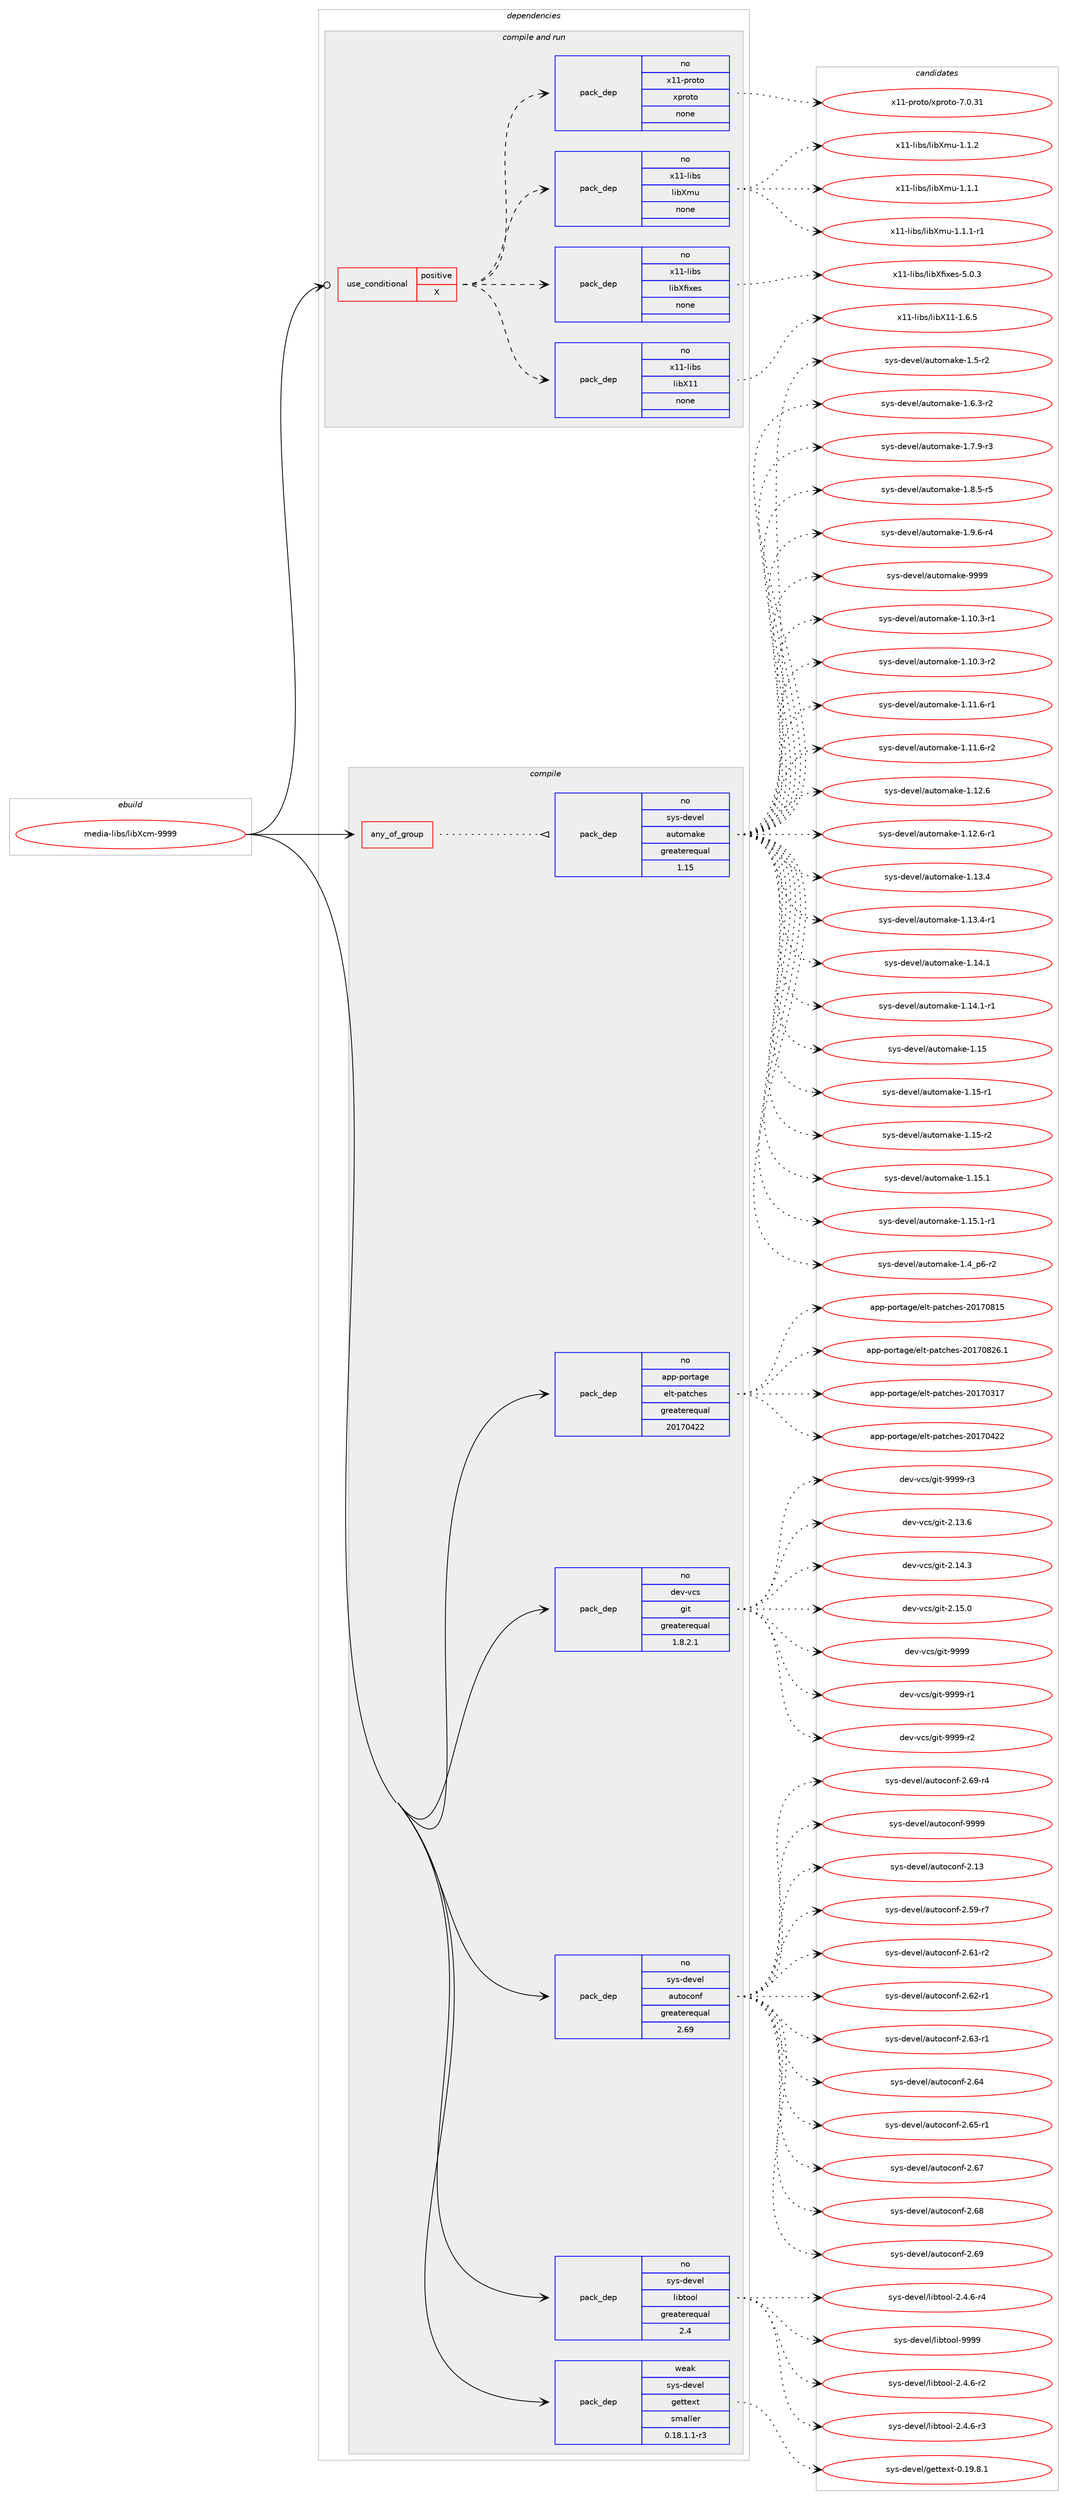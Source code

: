 digraph prolog {

# *************
# Graph options
# *************

newrank=true;
concentrate=true;
compound=true;
graph [rankdir=LR,fontname=Helvetica,fontsize=10,ranksep=1.5];#, ranksep=2.5, nodesep=0.2];
edge  [arrowhead=vee];
node  [fontname=Helvetica,fontsize=10];

# **********
# The ebuild
# **********

subgraph cluster_leftcol {
color=gray;
rank=same;
label=<<i>ebuild</i>>;
id [label="media-libs/libXcm-9999", color=red, width=4, href="../media-libs/libXcm-9999.svg"];
}

# ****************
# The dependencies
# ****************

subgraph cluster_midcol {
color=gray;
label=<<i>dependencies</i>>;
subgraph cluster_compile {
fillcolor="#eeeeee";
style=filled;
label=<<i>compile</i>>;
subgraph any5455 {
dependency362484 [label=<<TABLE BORDER="0" CELLBORDER="1" CELLSPACING="0" CELLPADDING="4"><TR><TD CELLPADDING="10">any_of_group</TD></TR></TABLE>>, shape=none, color=red];subgraph pack267445 {
dependency362485 [label=<<TABLE BORDER="0" CELLBORDER="1" CELLSPACING="0" CELLPADDING="4" WIDTH="220"><TR><TD ROWSPAN="6" CELLPADDING="30">pack_dep</TD></TR><TR><TD WIDTH="110">no</TD></TR><TR><TD>sys-devel</TD></TR><TR><TD>automake</TD></TR><TR><TD>greaterequal</TD></TR><TR><TD>1.15</TD></TR></TABLE>>, shape=none, color=blue];
}
dependency362484:e -> dependency362485:w [weight=20,style="dotted",arrowhead="oinv"];
}
id:e -> dependency362484:w [weight=20,style="solid",arrowhead="vee"];
subgraph pack267446 {
dependency362486 [label=<<TABLE BORDER="0" CELLBORDER="1" CELLSPACING="0" CELLPADDING="4" WIDTH="220"><TR><TD ROWSPAN="6" CELLPADDING="30">pack_dep</TD></TR><TR><TD WIDTH="110">no</TD></TR><TR><TD>app-portage</TD></TR><TR><TD>elt-patches</TD></TR><TR><TD>greaterequal</TD></TR><TR><TD>20170422</TD></TR></TABLE>>, shape=none, color=blue];
}
id:e -> dependency362486:w [weight=20,style="solid",arrowhead="vee"];
subgraph pack267447 {
dependency362487 [label=<<TABLE BORDER="0" CELLBORDER="1" CELLSPACING="0" CELLPADDING="4" WIDTH="220"><TR><TD ROWSPAN="6" CELLPADDING="30">pack_dep</TD></TR><TR><TD WIDTH="110">no</TD></TR><TR><TD>dev-vcs</TD></TR><TR><TD>git</TD></TR><TR><TD>greaterequal</TD></TR><TR><TD>1.8.2.1</TD></TR></TABLE>>, shape=none, color=blue];
}
id:e -> dependency362487:w [weight=20,style="solid",arrowhead="vee"];
subgraph pack267448 {
dependency362488 [label=<<TABLE BORDER="0" CELLBORDER="1" CELLSPACING="0" CELLPADDING="4" WIDTH="220"><TR><TD ROWSPAN="6" CELLPADDING="30">pack_dep</TD></TR><TR><TD WIDTH="110">no</TD></TR><TR><TD>sys-devel</TD></TR><TR><TD>autoconf</TD></TR><TR><TD>greaterequal</TD></TR><TR><TD>2.69</TD></TR></TABLE>>, shape=none, color=blue];
}
id:e -> dependency362488:w [weight=20,style="solid",arrowhead="vee"];
subgraph pack267449 {
dependency362489 [label=<<TABLE BORDER="0" CELLBORDER="1" CELLSPACING="0" CELLPADDING="4" WIDTH="220"><TR><TD ROWSPAN="6" CELLPADDING="30">pack_dep</TD></TR><TR><TD WIDTH="110">no</TD></TR><TR><TD>sys-devel</TD></TR><TR><TD>libtool</TD></TR><TR><TD>greaterequal</TD></TR><TR><TD>2.4</TD></TR></TABLE>>, shape=none, color=blue];
}
id:e -> dependency362489:w [weight=20,style="solid",arrowhead="vee"];
subgraph pack267450 {
dependency362490 [label=<<TABLE BORDER="0" CELLBORDER="1" CELLSPACING="0" CELLPADDING="4" WIDTH="220"><TR><TD ROWSPAN="6" CELLPADDING="30">pack_dep</TD></TR><TR><TD WIDTH="110">weak</TD></TR><TR><TD>sys-devel</TD></TR><TR><TD>gettext</TD></TR><TR><TD>smaller</TD></TR><TR><TD>0.18.1.1-r3</TD></TR></TABLE>>, shape=none, color=blue];
}
id:e -> dependency362490:w [weight=20,style="solid",arrowhead="vee"];
}
subgraph cluster_compileandrun {
fillcolor="#eeeeee";
style=filled;
label=<<i>compile and run</i>>;
subgraph cond89446 {
dependency362491 [label=<<TABLE BORDER="0" CELLBORDER="1" CELLSPACING="0" CELLPADDING="4"><TR><TD ROWSPAN="3" CELLPADDING="10">use_conditional</TD></TR><TR><TD>positive</TD></TR><TR><TD>X</TD></TR></TABLE>>, shape=none, color=red];
subgraph pack267451 {
dependency362492 [label=<<TABLE BORDER="0" CELLBORDER="1" CELLSPACING="0" CELLPADDING="4" WIDTH="220"><TR><TD ROWSPAN="6" CELLPADDING="30">pack_dep</TD></TR><TR><TD WIDTH="110">no</TD></TR><TR><TD>x11-libs</TD></TR><TR><TD>libX11</TD></TR><TR><TD>none</TD></TR><TR><TD></TD></TR></TABLE>>, shape=none, color=blue];
}
dependency362491:e -> dependency362492:w [weight=20,style="dashed",arrowhead="vee"];
subgraph pack267452 {
dependency362493 [label=<<TABLE BORDER="0" CELLBORDER="1" CELLSPACING="0" CELLPADDING="4" WIDTH="220"><TR><TD ROWSPAN="6" CELLPADDING="30">pack_dep</TD></TR><TR><TD WIDTH="110">no</TD></TR><TR><TD>x11-libs</TD></TR><TR><TD>libXfixes</TD></TR><TR><TD>none</TD></TR><TR><TD></TD></TR></TABLE>>, shape=none, color=blue];
}
dependency362491:e -> dependency362493:w [weight=20,style="dashed",arrowhead="vee"];
subgraph pack267453 {
dependency362494 [label=<<TABLE BORDER="0" CELLBORDER="1" CELLSPACING="0" CELLPADDING="4" WIDTH="220"><TR><TD ROWSPAN="6" CELLPADDING="30">pack_dep</TD></TR><TR><TD WIDTH="110">no</TD></TR><TR><TD>x11-libs</TD></TR><TR><TD>libXmu</TD></TR><TR><TD>none</TD></TR><TR><TD></TD></TR></TABLE>>, shape=none, color=blue];
}
dependency362491:e -> dependency362494:w [weight=20,style="dashed",arrowhead="vee"];
subgraph pack267454 {
dependency362495 [label=<<TABLE BORDER="0" CELLBORDER="1" CELLSPACING="0" CELLPADDING="4" WIDTH="220"><TR><TD ROWSPAN="6" CELLPADDING="30">pack_dep</TD></TR><TR><TD WIDTH="110">no</TD></TR><TR><TD>x11-proto</TD></TR><TR><TD>xproto</TD></TR><TR><TD>none</TD></TR><TR><TD></TD></TR></TABLE>>, shape=none, color=blue];
}
dependency362491:e -> dependency362495:w [weight=20,style="dashed",arrowhead="vee"];
}
id:e -> dependency362491:w [weight=20,style="solid",arrowhead="odotvee"];
}
subgraph cluster_run {
fillcolor="#eeeeee";
style=filled;
label=<<i>run</i>>;
}
}

# **************
# The candidates
# **************

subgraph cluster_choices {
rank=same;
color=gray;
label=<<i>candidates</i>>;

subgraph choice267445 {
color=black;
nodesep=1;
choice11512111545100101118101108479711711611110997107101454946494846514511449 [label="sys-devel/automake-1.10.3-r1", color=red, width=4,href="../sys-devel/automake-1.10.3-r1.svg"];
choice11512111545100101118101108479711711611110997107101454946494846514511450 [label="sys-devel/automake-1.10.3-r2", color=red, width=4,href="../sys-devel/automake-1.10.3-r2.svg"];
choice11512111545100101118101108479711711611110997107101454946494946544511449 [label="sys-devel/automake-1.11.6-r1", color=red, width=4,href="../sys-devel/automake-1.11.6-r1.svg"];
choice11512111545100101118101108479711711611110997107101454946494946544511450 [label="sys-devel/automake-1.11.6-r2", color=red, width=4,href="../sys-devel/automake-1.11.6-r2.svg"];
choice1151211154510010111810110847971171161111099710710145494649504654 [label="sys-devel/automake-1.12.6", color=red, width=4,href="../sys-devel/automake-1.12.6.svg"];
choice11512111545100101118101108479711711611110997107101454946495046544511449 [label="sys-devel/automake-1.12.6-r1", color=red, width=4,href="../sys-devel/automake-1.12.6-r1.svg"];
choice1151211154510010111810110847971171161111099710710145494649514652 [label="sys-devel/automake-1.13.4", color=red, width=4,href="../sys-devel/automake-1.13.4.svg"];
choice11512111545100101118101108479711711611110997107101454946495146524511449 [label="sys-devel/automake-1.13.4-r1", color=red, width=4,href="../sys-devel/automake-1.13.4-r1.svg"];
choice1151211154510010111810110847971171161111099710710145494649524649 [label="sys-devel/automake-1.14.1", color=red, width=4,href="../sys-devel/automake-1.14.1.svg"];
choice11512111545100101118101108479711711611110997107101454946495246494511449 [label="sys-devel/automake-1.14.1-r1", color=red, width=4,href="../sys-devel/automake-1.14.1-r1.svg"];
choice115121115451001011181011084797117116111109971071014549464953 [label="sys-devel/automake-1.15", color=red, width=4,href="../sys-devel/automake-1.15.svg"];
choice1151211154510010111810110847971171161111099710710145494649534511449 [label="sys-devel/automake-1.15-r1", color=red, width=4,href="../sys-devel/automake-1.15-r1.svg"];
choice1151211154510010111810110847971171161111099710710145494649534511450 [label="sys-devel/automake-1.15-r2", color=red, width=4,href="../sys-devel/automake-1.15-r2.svg"];
choice1151211154510010111810110847971171161111099710710145494649534649 [label="sys-devel/automake-1.15.1", color=red, width=4,href="../sys-devel/automake-1.15.1.svg"];
choice11512111545100101118101108479711711611110997107101454946495346494511449 [label="sys-devel/automake-1.15.1-r1", color=red, width=4,href="../sys-devel/automake-1.15.1-r1.svg"];
choice115121115451001011181011084797117116111109971071014549465295112544511450 [label="sys-devel/automake-1.4_p6-r2", color=red, width=4,href="../sys-devel/automake-1.4_p6-r2.svg"];
choice11512111545100101118101108479711711611110997107101454946534511450 [label="sys-devel/automake-1.5-r2", color=red, width=4,href="../sys-devel/automake-1.5-r2.svg"];
choice115121115451001011181011084797117116111109971071014549465446514511450 [label="sys-devel/automake-1.6.3-r2", color=red, width=4,href="../sys-devel/automake-1.6.3-r2.svg"];
choice115121115451001011181011084797117116111109971071014549465546574511451 [label="sys-devel/automake-1.7.9-r3", color=red, width=4,href="../sys-devel/automake-1.7.9-r3.svg"];
choice115121115451001011181011084797117116111109971071014549465646534511453 [label="sys-devel/automake-1.8.5-r5", color=red, width=4,href="../sys-devel/automake-1.8.5-r5.svg"];
choice115121115451001011181011084797117116111109971071014549465746544511452 [label="sys-devel/automake-1.9.6-r4", color=red, width=4,href="../sys-devel/automake-1.9.6-r4.svg"];
choice115121115451001011181011084797117116111109971071014557575757 [label="sys-devel/automake-9999", color=red, width=4,href="../sys-devel/automake-9999.svg"];
dependency362485:e -> choice11512111545100101118101108479711711611110997107101454946494846514511449:w [style=dotted,weight="100"];
dependency362485:e -> choice11512111545100101118101108479711711611110997107101454946494846514511450:w [style=dotted,weight="100"];
dependency362485:e -> choice11512111545100101118101108479711711611110997107101454946494946544511449:w [style=dotted,weight="100"];
dependency362485:e -> choice11512111545100101118101108479711711611110997107101454946494946544511450:w [style=dotted,weight="100"];
dependency362485:e -> choice1151211154510010111810110847971171161111099710710145494649504654:w [style=dotted,weight="100"];
dependency362485:e -> choice11512111545100101118101108479711711611110997107101454946495046544511449:w [style=dotted,weight="100"];
dependency362485:e -> choice1151211154510010111810110847971171161111099710710145494649514652:w [style=dotted,weight="100"];
dependency362485:e -> choice11512111545100101118101108479711711611110997107101454946495146524511449:w [style=dotted,weight="100"];
dependency362485:e -> choice1151211154510010111810110847971171161111099710710145494649524649:w [style=dotted,weight="100"];
dependency362485:e -> choice11512111545100101118101108479711711611110997107101454946495246494511449:w [style=dotted,weight="100"];
dependency362485:e -> choice115121115451001011181011084797117116111109971071014549464953:w [style=dotted,weight="100"];
dependency362485:e -> choice1151211154510010111810110847971171161111099710710145494649534511449:w [style=dotted,weight="100"];
dependency362485:e -> choice1151211154510010111810110847971171161111099710710145494649534511450:w [style=dotted,weight="100"];
dependency362485:e -> choice1151211154510010111810110847971171161111099710710145494649534649:w [style=dotted,weight="100"];
dependency362485:e -> choice11512111545100101118101108479711711611110997107101454946495346494511449:w [style=dotted,weight="100"];
dependency362485:e -> choice115121115451001011181011084797117116111109971071014549465295112544511450:w [style=dotted,weight="100"];
dependency362485:e -> choice11512111545100101118101108479711711611110997107101454946534511450:w [style=dotted,weight="100"];
dependency362485:e -> choice115121115451001011181011084797117116111109971071014549465446514511450:w [style=dotted,weight="100"];
dependency362485:e -> choice115121115451001011181011084797117116111109971071014549465546574511451:w [style=dotted,weight="100"];
dependency362485:e -> choice115121115451001011181011084797117116111109971071014549465646534511453:w [style=dotted,weight="100"];
dependency362485:e -> choice115121115451001011181011084797117116111109971071014549465746544511452:w [style=dotted,weight="100"];
dependency362485:e -> choice115121115451001011181011084797117116111109971071014557575757:w [style=dotted,weight="100"];
}
subgraph choice267446 {
color=black;
nodesep=1;
choice97112112451121111141169710310147101108116451129711699104101115455048495548514955 [label="app-portage/elt-patches-20170317", color=red, width=4,href="../app-portage/elt-patches-20170317.svg"];
choice97112112451121111141169710310147101108116451129711699104101115455048495548525050 [label="app-portage/elt-patches-20170422", color=red, width=4,href="../app-portage/elt-patches-20170422.svg"];
choice97112112451121111141169710310147101108116451129711699104101115455048495548564953 [label="app-portage/elt-patches-20170815", color=red, width=4,href="../app-portage/elt-patches-20170815.svg"];
choice971121124511211111411697103101471011081164511297116991041011154550484955485650544649 [label="app-portage/elt-patches-20170826.1", color=red, width=4,href="../app-portage/elt-patches-20170826.1.svg"];
dependency362486:e -> choice97112112451121111141169710310147101108116451129711699104101115455048495548514955:w [style=dotted,weight="100"];
dependency362486:e -> choice97112112451121111141169710310147101108116451129711699104101115455048495548525050:w [style=dotted,weight="100"];
dependency362486:e -> choice97112112451121111141169710310147101108116451129711699104101115455048495548564953:w [style=dotted,weight="100"];
dependency362486:e -> choice971121124511211111411697103101471011081164511297116991041011154550484955485650544649:w [style=dotted,weight="100"];
}
subgraph choice267447 {
color=black;
nodesep=1;
choice10010111845118991154710310511645504649514654 [label="dev-vcs/git-2.13.6", color=red, width=4,href="../dev-vcs/git-2.13.6.svg"];
choice10010111845118991154710310511645504649524651 [label="dev-vcs/git-2.14.3", color=red, width=4,href="../dev-vcs/git-2.14.3.svg"];
choice10010111845118991154710310511645504649534648 [label="dev-vcs/git-2.15.0", color=red, width=4,href="../dev-vcs/git-2.15.0.svg"];
choice1001011184511899115471031051164557575757 [label="dev-vcs/git-9999", color=red, width=4,href="../dev-vcs/git-9999.svg"];
choice10010111845118991154710310511645575757574511449 [label="dev-vcs/git-9999-r1", color=red, width=4,href="../dev-vcs/git-9999-r1.svg"];
choice10010111845118991154710310511645575757574511450 [label="dev-vcs/git-9999-r2", color=red, width=4,href="../dev-vcs/git-9999-r2.svg"];
choice10010111845118991154710310511645575757574511451 [label="dev-vcs/git-9999-r3", color=red, width=4,href="../dev-vcs/git-9999-r3.svg"];
dependency362487:e -> choice10010111845118991154710310511645504649514654:w [style=dotted,weight="100"];
dependency362487:e -> choice10010111845118991154710310511645504649524651:w [style=dotted,weight="100"];
dependency362487:e -> choice10010111845118991154710310511645504649534648:w [style=dotted,weight="100"];
dependency362487:e -> choice1001011184511899115471031051164557575757:w [style=dotted,weight="100"];
dependency362487:e -> choice10010111845118991154710310511645575757574511449:w [style=dotted,weight="100"];
dependency362487:e -> choice10010111845118991154710310511645575757574511450:w [style=dotted,weight="100"];
dependency362487:e -> choice10010111845118991154710310511645575757574511451:w [style=dotted,weight="100"];
}
subgraph choice267448 {
color=black;
nodesep=1;
choice115121115451001011181011084797117116111991111101024550464951 [label="sys-devel/autoconf-2.13", color=red, width=4,href="../sys-devel/autoconf-2.13.svg"];
choice1151211154510010111810110847971171161119911111010245504653574511455 [label="sys-devel/autoconf-2.59-r7", color=red, width=4,href="../sys-devel/autoconf-2.59-r7.svg"];
choice1151211154510010111810110847971171161119911111010245504654494511450 [label="sys-devel/autoconf-2.61-r2", color=red, width=4,href="../sys-devel/autoconf-2.61-r2.svg"];
choice1151211154510010111810110847971171161119911111010245504654504511449 [label="sys-devel/autoconf-2.62-r1", color=red, width=4,href="../sys-devel/autoconf-2.62-r1.svg"];
choice1151211154510010111810110847971171161119911111010245504654514511449 [label="sys-devel/autoconf-2.63-r1", color=red, width=4,href="../sys-devel/autoconf-2.63-r1.svg"];
choice115121115451001011181011084797117116111991111101024550465452 [label="sys-devel/autoconf-2.64", color=red, width=4,href="../sys-devel/autoconf-2.64.svg"];
choice1151211154510010111810110847971171161119911111010245504654534511449 [label="sys-devel/autoconf-2.65-r1", color=red, width=4,href="../sys-devel/autoconf-2.65-r1.svg"];
choice115121115451001011181011084797117116111991111101024550465455 [label="sys-devel/autoconf-2.67", color=red, width=4,href="../sys-devel/autoconf-2.67.svg"];
choice115121115451001011181011084797117116111991111101024550465456 [label="sys-devel/autoconf-2.68", color=red, width=4,href="../sys-devel/autoconf-2.68.svg"];
choice115121115451001011181011084797117116111991111101024550465457 [label="sys-devel/autoconf-2.69", color=red, width=4,href="../sys-devel/autoconf-2.69.svg"];
choice1151211154510010111810110847971171161119911111010245504654574511452 [label="sys-devel/autoconf-2.69-r4", color=red, width=4,href="../sys-devel/autoconf-2.69-r4.svg"];
choice115121115451001011181011084797117116111991111101024557575757 [label="sys-devel/autoconf-9999", color=red, width=4,href="../sys-devel/autoconf-9999.svg"];
dependency362488:e -> choice115121115451001011181011084797117116111991111101024550464951:w [style=dotted,weight="100"];
dependency362488:e -> choice1151211154510010111810110847971171161119911111010245504653574511455:w [style=dotted,weight="100"];
dependency362488:e -> choice1151211154510010111810110847971171161119911111010245504654494511450:w [style=dotted,weight="100"];
dependency362488:e -> choice1151211154510010111810110847971171161119911111010245504654504511449:w [style=dotted,weight="100"];
dependency362488:e -> choice1151211154510010111810110847971171161119911111010245504654514511449:w [style=dotted,weight="100"];
dependency362488:e -> choice115121115451001011181011084797117116111991111101024550465452:w [style=dotted,weight="100"];
dependency362488:e -> choice1151211154510010111810110847971171161119911111010245504654534511449:w [style=dotted,weight="100"];
dependency362488:e -> choice115121115451001011181011084797117116111991111101024550465455:w [style=dotted,weight="100"];
dependency362488:e -> choice115121115451001011181011084797117116111991111101024550465456:w [style=dotted,weight="100"];
dependency362488:e -> choice115121115451001011181011084797117116111991111101024550465457:w [style=dotted,weight="100"];
dependency362488:e -> choice1151211154510010111810110847971171161119911111010245504654574511452:w [style=dotted,weight="100"];
dependency362488:e -> choice115121115451001011181011084797117116111991111101024557575757:w [style=dotted,weight="100"];
}
subgraph choice267449 {
color=black;
nodesep=1;
choice1151211154510010111810110847108105981161111111084550465246544511450 [label="sys-devel/libtool-2.4.6-r2", color=red, width=4,href="../sys-devel/libtool-2.4.6-r2.svg"];
choice1151211154510010111810110847108105981161111111084550465246544511451 [label="sys-devel/libtool-2.4.6-r3", color=red, width=4,href="../sys-devel/libtool-2.4.6-r3.svg"];
choice1151211154510010111810110847108105981161111111084550465246544511452 [label="sys-devel/libtool-2.4.6-r4", color=red, width=4,href="../sys-devel/libtool-2.4.6-r4.svg"];
choice1151211154510010111810110847108105981161111111084557575757 [label="sys-devel/libtool-9999", color=red, width=4,href="../sys-devel/libtool-9999.svg"];
dependency362489:e -> choice1151211154510010111810110847108105981161111111084550465246544511450:w [style=dotted,weight="100"];
dependency362489:e -> choice1151211154510010111810110847108105981161111111084550465246544511451:w [style=dotted,weight="100"];
dependency362489:e -> choice1151211154510010111810110847108105981161111111084550465246544511452:w [style=dotted,weight="100"];
dependency362489:e -> choice1151211154510010111810110847108105981161111111084557575757:w [style=dotted,weight="100"];
}
subgraph choice267450 {
color=black;
nodesep=1;
choice1151211154510010111810110847103101116116101120116454846495746564649 [label="sys-devel/gettext-0.19.8.1", color=red, width=4,href="../sys-devel/gettext-0.19.8.1.svg"];
dependency362490:e -> choice1151211154510010111810110847103101116116101120116454846495746564649:w [style=dotted,weight="100"];
}
subgraph choice267451 {
color=black;
nodesep=1;
choice120494945108105981154710810598884949454946544653 [label="x11-libs/libX11-1.6.5", color=red, width=4,href="../x11-libs/libX11-1.6.5.svg"];
dependency362492:e -> choice120494945108105981154710810598884949454946544653:w [style=dotted,weight="100"];
}
subgraph choice267452 {
color=black;
nodesep=1;
choice12049494510810598115471081059888102105120101115455346484651 [label="x11-libs/libXfixes-5.0.3", color=red, width=4,href="../x11-libs/libXfixes-5.0.3.svg"];
dependency362493:e -> choice12049494510810598115471081059888102105120101115455346484651:w [style=dotted,weight="100"];
}
subgraph choice267453 {
color=black;
nodesep=1;
choice12049494510810598115471081059888109117454946494649 [label="x11-libs/libXmu-1.1.1", color=red, width=4,href="../x11-libs/libXmu-1.1.1.svg"];
choice120494945108105981154710810598881091174549464946494511449 [label="x11-libs/libXmu-1.1.1-r1", color=red, width=4,href="../x11-libs/libXmu-1.1.1-r1.svg"];
choice12049494510810598115471081059888109117454946494650 [label="x11-libs/libXmu-1.1.2", color=red, width=4,href="../x11-libs/libXmu-1.1.2.svg"];
dependency362494:e -> choice12049494510810598115471081059888109117454946494649:w [style=dotted,weight="100"];
dependency362494:e -> choice120494945108105981154710810598881091174549464946494511449:w [style=dotted,weight="100"];
dependency362494:e -> choice12049494510810598115471081059888109117454946494650:w [style=dotted,weight="100"];
}
subgraph choice267454 {
color=black;
nodesep=1;
choice1204949451121141111161114712011211411111611145554648465149 [label="x11-proto/xproto-7.0.31", color=red, width=4,href="../x11-proto/xproto-7.0.31.svg"];
dependency362495:e -> choice1204949451121141111161114712011211411111611145554648465149:w [style=dotted,weight="100"];
}
}

}

